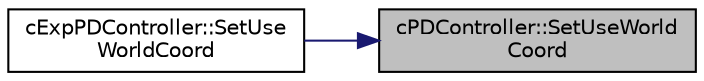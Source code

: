 digraph "cPDController::SetUseWorldCoord"
{
 // LATEX_PDF_SIZE
  edge [fontname="Helvetica",fontsize="10",labelfontname="Helvetica",labelfontsize="10"];
  node [fontname="Helvetica",fontsize="10",shape=record];
  rankdir="RL";
  Node1 [label="cPDController::SetUseWorld\lCoord",height=0.2,width=0.4,color="black", fillcolor="grey75", style="filled", fontcolor="black",tooltip=" "];
  Node1 -> Node2 [dir="back",color="midnightblue",fontsize="10",style="solid",fontname="Helvetica"];
  Node2 [label="cExpPDController::SetUse\lWorldCoord",height=0.2,width=0.4,color="black", fillcolor="white", style="filled",URL="$classc_exp_p_d_controller.html#ac42410a75d69f98935e12260a3d0d213",tooltip=" "];
}
